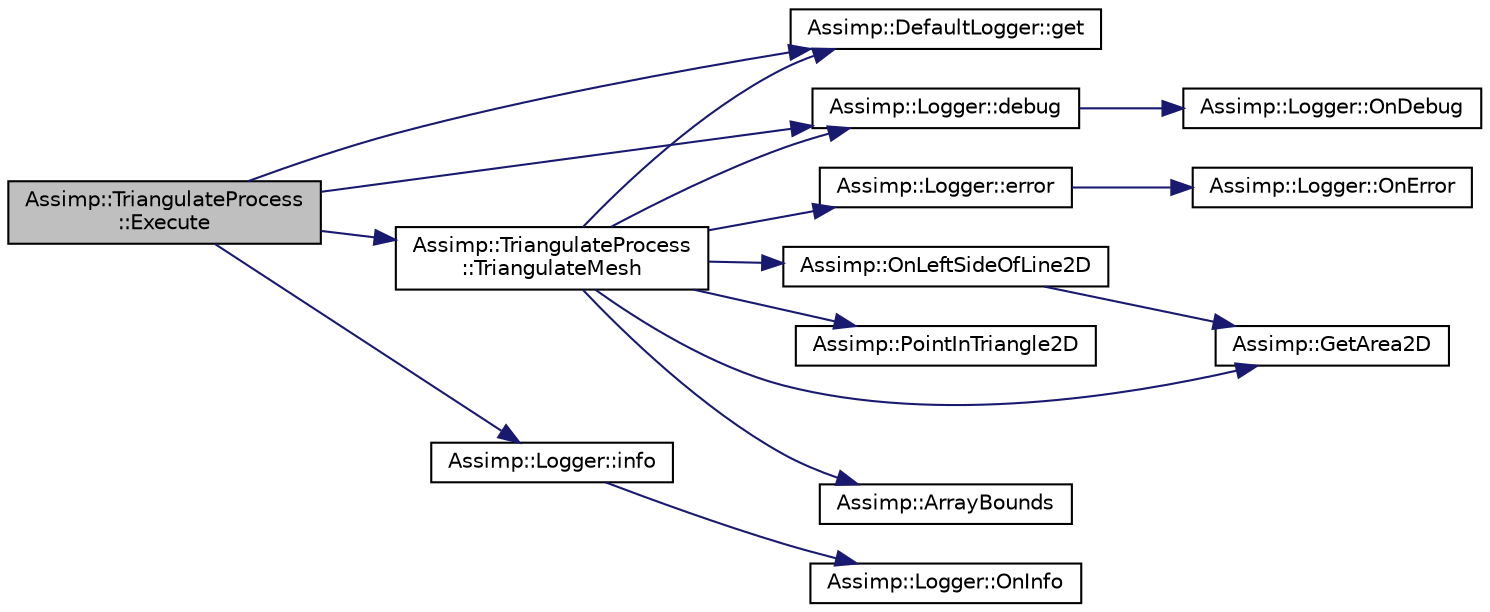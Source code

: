 digraph "Assimp::TriangulateProcess::Execute"
{
  edge [fontname="Helvetica",fontsize="10",labelfontname="Helvetica",labelfontsize="10"];
  node [fontname="Helvetica",fontsize="10",shape=record];
  rankdir="LR";
  Node1 [label="Assimp::TriangulateProcess\l::Execute",height=0.2,width=0.4,color="black", fillcolor="grey75", style="filled", fontcolor="black"];
  Node1 -> Node2 [color="midnightblue",fontsize="10",style="solid",fontname="Helvetica"];
  Node2 [label="Assimp::DefaultLogger::get",height=0.2,width=0.4,color="black", fillcolor="white", style="filled",URL="$class_assimp_1_1_default_logger.html#a093cac26b06553ac774f84769cb0d691",tooltip="Getter for singleton instance. "];
  Node1 -> Node3 [color="midnightblue",fontsize="10",style="solid",fontname="Helvetica"];
  Node3 [label="Assimp::Logger::debug",height=0.2,width=0.4,color="black", fillcolor="white", style="filled",URL="$class_assimp_1_1_logger.html#a3b10454ab4c0949f251062376d9c4161",tooltip="Writes a debug message. "];
  Node3 -> Node4 [color="midnightblue",fontsize="10",style="solid",fontname="Helvetica"];
  Node4 [label="Assimp::Logger::OnDebug",height=0.2,width=0.4,color="black", fillcolor="white", style="filled",URL="$class_assimp_1_1_logger.html#aded6996d20f14204877097b88bd5eac6",tooltip="Called as a request to write a specific debug message. "];
  Node1 -> Node5 [color="midnightblue",fontsize="10",style="solid",fontname="Helvetica"];
  Node5 [label="Assimp::TriangulateProcess\l::TriangulateMesh",height=0.2,width=0.4,color="black", fillcolor="white", style="filled",URL="$class_assimp_1_1_triangulate_process.html#a2e91bcc01ea525013fd1f223db15134c"];
  Node5 -> Node6 [color="midnightblue",fontsize="10",style="solid",fontname="Helvetica"];
  Node6 [label="Assimp::ArrayBounds",height=0.2,width=0.4,color="black", fillcolor="white", style="filled",URL="$namespace_assimp.html#a4bd560c5925177fe3db8c0ef39338b17",tooltip="Find the min/max values of an array of Ts. "];
  Node5 -> Node7 [color="midnightblue",fontsize="10",style="solid",fontname="Helvetica"];
  Node7 [label="Assimp::OnLeftSideOfLine2D",height=0.2,width=0.4,color="black", fillcolor="white", style="filled",URL="$namespace_assimp.html#a8befcf1030197c725d93b98d558bec85"];
  Node7 -> Node8 [color="midnightblue",fontsize="10",style="solid",fontname="Helvetica"];
  Node8 [label="Assimp::GetArea2D",height=0.2,width=0.4,color="black", fillcolor="white", style="filled",URL="$namespace_assimp.html#af60598b5a7161a8c918b65fea426c08d"];
  Node5 -> Node9 [color="midnightblue",fontsize="10",style="solid",fontname="Helvetica"];
  Node9 [label="Assimp::PointInTriangle2D",height=0.2,width=0.4,color="black", fillcolor="white", style="filled",URL="$namespace_assimp.html#adfc6439fa2efcc68e6e1591411dc3ab8"];
  Node5 -> Node2 [color="midnightblue",fontsize="10",style="solid",fontname="Helvetica"];
  Node5 -> Node10 [color="midnightblue",fontsize="10",style="solid",fontname="Helvetica"];
  Node10 [label="Assimp::Logger::error",height=0.2,width=0.4,color="black", fillcolor="white", style="filled",URL="$class_assimp_1_1_logger.html#aa8b7c3f56dc4cecfdacc8bb36ba3fac1",tooltip="Writes an error message. "];
  Node10 -> Node11 [color="midnightblue",fontsize="10",style="solid",fontname="Helvetica"];
  Node11 [label="Assimp::Logger::OnError",height=0.2,width=0.4,color="black", fillcolor="white", style="filled",URL="$class_assimp_1_1_logger.html#ae2ea0790aba6125b90af0f2768b0759d",tooltip="Called as a request to write a specific error message. "];
  Node5 -> Node8 [color="midnightblue",fontsize="10",style="solid",fontname="Helvetica"];
  Node5 -> Node3 [color="midnightblue",fontsize="10",style="solid",fontname="Helvetica"];
  Node1 -> Node12 [color="midnightblue",fontsize="10",style="solid",fontname="Helvetica"];
  Node12 [label="Assimp::Logger::info",height=0.2,width=0.4,color="black", fillcolor="white", style="filled",URL="$class_assimp_1_1_logger.html#a12b8a125083c47ac0bb6056f00761e52",tooltip="Writes a info message. "];
  Node12 -> Node13 [color="midnightblue",fontsize="10",style="solid",fontname="Helvetica"];
  Node13 [label="Assimp::Logger::OnInfo",height=0.2,width=0.4,color="black", fillcolor="white", style="filled",URL="$class_assimp_1_1_logger.html#aba81c4562ff8db83f06c6b62f2eb7983",tooltip="Called as a request to write a specific info message. "];
}
